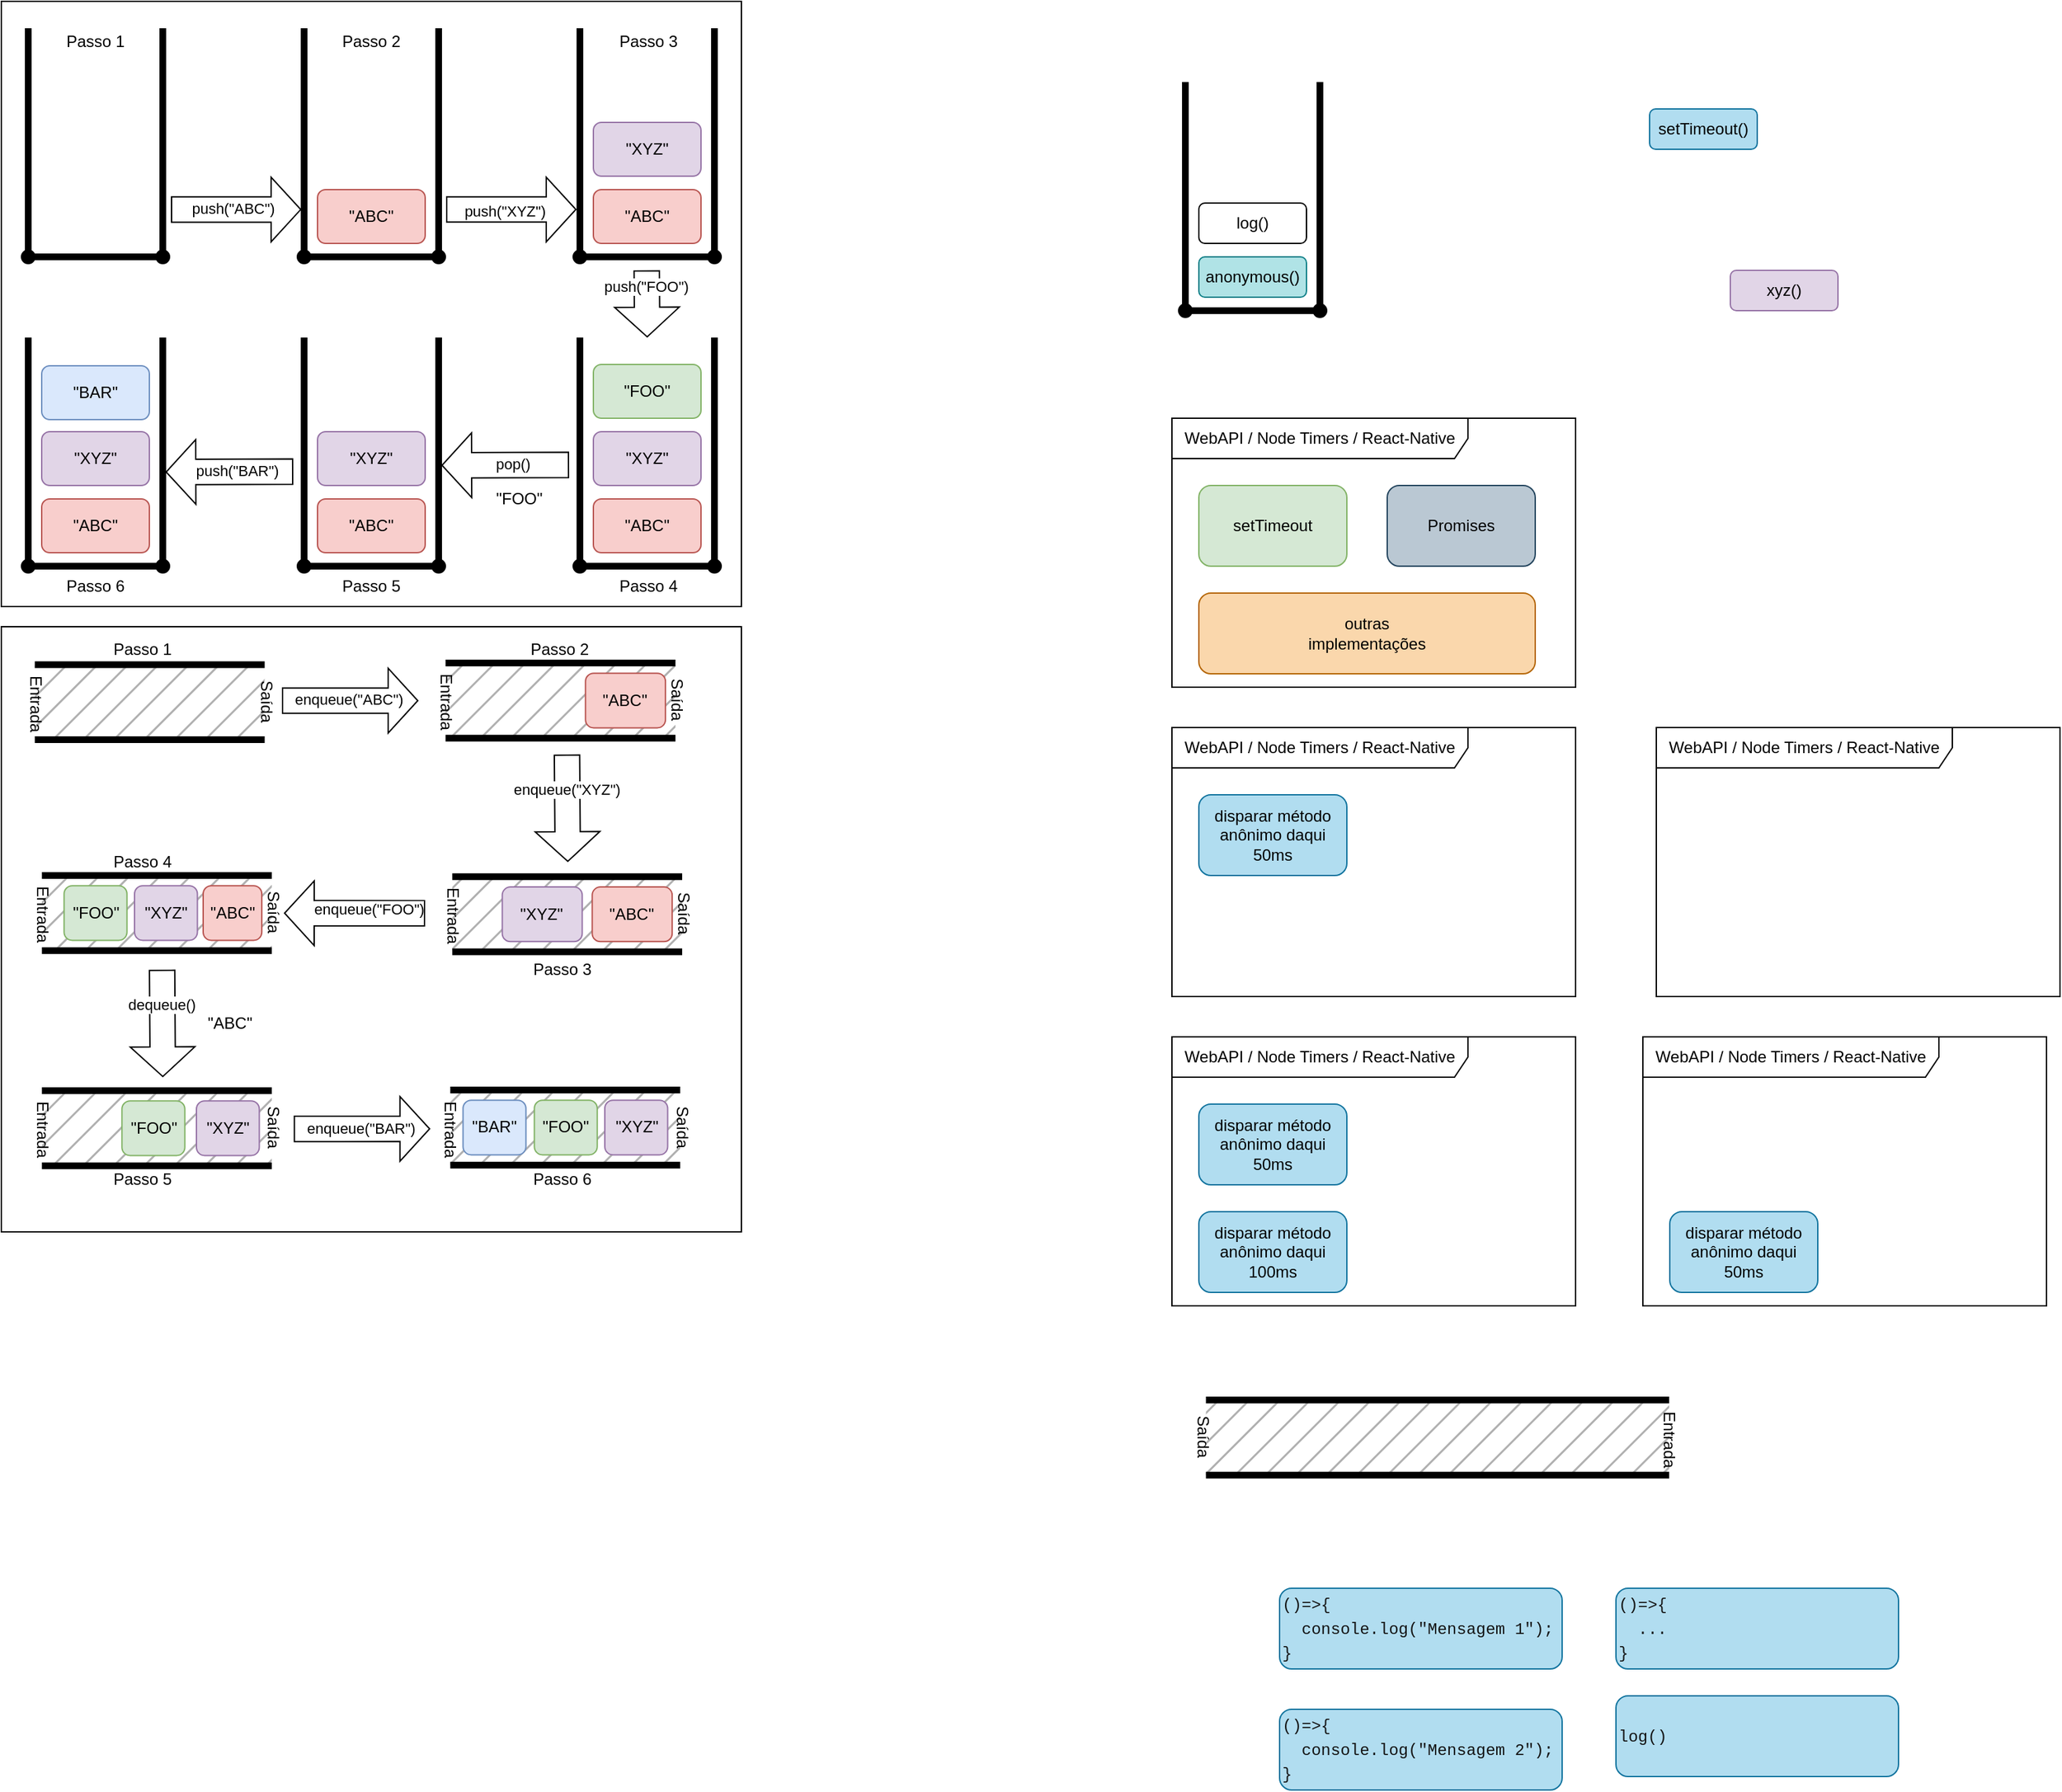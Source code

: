 <mxfile version="24.4.4" type="device">
  <diagram name="Page-1" id="N95kxnSCE1Vh5nHZLzWz">
    <mxGraphModel dx="915" dy="602" grid="1" gridSize="10" guides="1" tooltips="1" connect="1" arrows="1" fold="1" page="1" pageScale="1" pageWidth="850" pageHeight="1100" background="none" math="0" shadow="0">
      <root>
        <mxCell id="0" />
        <mxCell id="1" parent="0" />
        <mxCell id="DmKBOVWt1Hb8cWZtH86P-192" value="" style="rounded=0;whiteSpace=wrap;html=1;fillColor=none;" vertex="1" parent="1">
          <mxGeometry x="30" y="495" width="550" height="450" as="geometry" />
        </mxCell>
        <mxCell id="QosCXspa3jDB6QgWmCib-64" value="" style="rounded=0;whiteSpace=wrap;html=1;fillColor=none;" parent="1" vertex="1">
          <mxGeometry x="30" y="30" width="550" height="450" as="geometry" />
        </mxCell>
        <mxCell id="DmKBOVWt1Hb8cWZtH86P-24" value="" style="shape=flexArrow;endArrow=classic;html=1;rounded=0;endWidth=28.235;endSize=7.008;width=18.824;fillColor=default;" edge="1" parent="1">
          <mxGeometry width="50" height="50" relative="1" as="geometry">
            <mxPoint x="360.5" y="184.77" as="sourcePoint" />
            <mxPoint x="457.5" y="184.77" as="targetPoint" />
          </mxGeometry>
        </mxCell>
        <mxCell id="DmKBOVWt1Hb8cWZtH86P-30" value="push(&quot;XYZ&quot;)" style="edgeLabel;html=1;align=center;verticalAlign=middle;resizable=0;points=[];labelBackgroundColor=default;" vertex="1" connectable="0" parent="DmKBOVWt1Hb8cWZtH86P-24">
          <mxGeometry x="-0.118" y="-1" relative="1" as="geometry">
            <mxPoint as="offset" />
          </mxGeometry>
        </mxCell>
        <mxCell id="DmKBOVWt1Hb8cWZtH86P-29" value="" style="shape=flexArrow;endArrow=classic;html=1;rounded=0;endWidth=28.235;endSize=7.008;width=18.824;fillColor=default;fillStyle=auto;" edge="1" parent="1">
          <mxGeometry width="50" height="50" relative="1" as="geometry">
            <mxPoint x="156" y="184.8" as="sourcePoint" />
            <mxPoint x="253" y="184.8" as="targetPoint" />
          </mxGeometry>
        </mxCell>
        <mxCell id="DmKBOVWt1Hb8cWZtH86P-31" value="push(&quot;ABC&quot;)" style="edgeLabel;html=1;align=center;verticalAlign=middle;resizable=0;points=[];labelBackgroundColor=default;" vertex="1" connectable="0" parent="DmKBOVWt1Hb8cWZtH86P-29">
          <mxGeometry x="-0.063" y="1" relative="1" as="geometry">
            <mxPoint as="offset" />
          </mxGeometry>
        </mxCell>
        <mxCell id="DmKBOVWt1Hb8cWZtH86P-33" value="" style="shape=flexArrow;endArrow=classic;html=1;rounded=0;endWidth=28.235;endSize=7.008;width=18.824;labelBackgroundColor=none;fillColor=default;" edge="1" parent="1">
          <mxGeometry width="50" height="50" relative="1" as="geometry">
            <mxPoint x="509.67" y="230" as="sourcePoint" />
            <mxPoint x="510" y="280" as="targetPoint" />
          </mxGeometry>
        </mxCell>
        <mxCell id="DmKBOVWt1Hb8cWZtH86P-34" value="push(&quot;FOO&quot;)" style="edgeLabel;html=1;align=center;verticalAlign=middle;resizable=0;points=[];" vertex="1" connectable="0" parent="DmKBOVWt1Hb8cWZtH86P-33">
          <mxGeometry x="-0.118" y="-1" relative="1" as="geometry">
            <mxPoint y="-10" as="offset" />
          </mxGeometry>
        </mxCell>
        <mxCell id="DmKBOVWt1Hb8cWZtH86P-37" value="" style="shape=flexArrow;endArrow=classic;html=1;rounded=0;endWidth=28.235;endSize=7.008;width=18.824;fillColor=default;" edge="1" parent="1">
          <mxGeometry width="50" height="50" relative="1" as="geometry">
            <mxPoint x="452" y="374.67" as="sourcePoint" />
            <mxPoint x="357" y="375" as="targetPoint" />
          </mxGeometry>
        </mxCell>
        <mxCell id="DmKBOVWt1Hb8cWZtH86P-38" value="pop()" style="edgeLabel;html=1;align=center;verticalAlign=middle;resizable=0;points=[];labelBackgroundColor=default;" vertex="1" connectable="0" parent="DmKBOVWt1Hb8cWZtH86P-37">
          <mxGeometry x="-0.118" y="-1" relative="1" as="geometry">
            <mxPoint as="offset" />
          </mxGeometry>
        </mxCell>
        <mxCell id="DmKBOVWt1Hb8cWZtH86P-53" value="" style="shape=flexArrow;endArrow=classic;html=1;rounded=0;endWidth=28.235;endSize=7.008;width=18.824;fillColor=default;" edge="1" parent="1">
          <mxGeometry width="50" height="50" relative="1" as="geometry">
            <mxPoint x="247" y="379.67" as="sourcePoint" />
            <mxPoint x="152" y="380" as="targetPoint" />
          </mxGeometry>
        </mxCell>
        <mxCell id="DmKBOVWt1Hb8cWZtH86P-54" value="push(&quot;BAR&quot;)" style="edgeLabel;html=1;align=center;verticalAlign=middle;resizable=0;points=[];labelBackgroundColor=default;" vertex="1" connectable="0" parent="DmKBOVWt1Hb8cWZtH86P-53">
          <mxGeometry x="-0.118" y="-1" relative="1" as="geometry">
            <mxPoint as="offset" />
          </mxGeometry>
        </mxCell>
        <mxCell id="DmKBOVWt1Hb8cWZtH86P-171" value="Passo 2" style="text;html=1;align=center;verticalAlign=middle;whiteSpace=wrap;rounded=0;" vertex="1" parent="1">
          <mxGeometry x="280" y="50" width="50" height="20" as="geometry" />
        </mxCell>
        <mxCell id="DmKBOVWt1Hb8cWZtH86P-173" value="Passo 3" style="text;html=1;align=center;verticalAlign=middle;whiteSpace=wrap;rounded=0;" vertex="1" parent="1">
          <mxGeometry x="486.01" y="50" width="50" height="20" as="geometry" />
        </mxCell>
        <mxCell id="DmKBOVWt1Hb8cWZtH86P-174" value="Passo 4" style="text;html=1;align=center;verticalAlign=middle;whiteSpace=wrap;rounded=0;" vertex="1" parent="1">
          <mxGeometry x="486.01" y="455" width="50" height="20" as="geometry" />
        </mxCell>
        <mxCell id="DmKBOVWt1Hb8cWZtH86P-175" value="Passo 5" style="text;html=1;align=center;verticalAlign=middle;whiteSpace=wrap;rounded=0;" vertex="1" parent="1">
          <mxGeometry x="280" y="455" width="50" height="20" as="geometry" />
        </mxCell>
        <mxCell id="DmKBOVWt1Hb8cWZtH86P-176" value="Passo 6" style="text;html=1;align=center;verticalAlign=middle;whiteSpace=wrap;rounded=0;" vertex="1" parent="1">
          <mxGeometry x="75.01" y="455" width="50" height="20" as="geometry" />
        </mxCell>
        <mxCell id="DmKBOVWt1Hb8cWZtH86P-179" value="" style="group" vertex="1" connectable="0" parent="1">
          <mxGeometry x="50" y="280" width="100" height="170" as="geometry" />
        </mxCell>
        <mxCell id="DmKBOVWt1Hb8cWZtH86P-215" value="" style="group" vertex="1" connectable="0" parent="DmKBOVWt1Hb8cWZtH86P-179">
          <mxGeometry width="100" height="170" as="geometry" />
        </mxCell>
        <mxCell id="DmKBOVWt1Hb8cWZtH86P-55" value="&quot;XYZ&quot;" style="rounded=1;whiteSpace=wrap;html=1;fillColor=#e1d5e7;strokeColor=#9673a6;" vertex="1" parent="DmKBOVWt1Hb8cWZtH86P-215">
          <mxGeometry x="10" y="70" width="80" height="40" as="geometry" />
        </mxCell>
        <mxCell id="DmKBOVWt1Hb8cWZtH86P-56" value="&quot;ABC&quot;" style="rounded=1;whiteSpace=wrap;html=1;fillColor=#f8cecc;strokeColor=#b85450;" vertex="1" parent="DmKBOVWt1Hb8cWZtH86P-215">
          <mxGeometry x="10" y="120" width="80" height="40" as="geometry" />
        </mxCell>
        <mxCell id="DmKBOVWt1Hb8cWZtH86P-57" value="" style="group" vertex="1" connectable="0" parent="DmKBOVWt1Hb8cWZtH86P-215">
          <mxGeometry width="100" height="170" as="geometry" />
        </mxCell>
        <mxCell id="DmKBOVWt1Hb8cWZtH86P-58" value="" style="endArrow=none;html=1;rounded=0;strokeWidth=5;" edge="1" parent="DmKBOVWt1Hb8cWZtH86P-57">
          <mxGeometry width="50" height="50" relative="1" as="geometry">
            <mxPoint y="170" as="sourcePoint" />
            <mxPoint as="targetPoint" />
          </mxGeometry>
        </mxCell>
        <mxCell id="DmKBOVWt1Hb8cWZtH86P-59" value="" style="endArrow=oval;html=1;rounded=0;strokeWidth=5;startArrow=oval;startFill=1;endFill=1;" edge="1" parent="DmKBOVWt1Hb8cWZtH86P-57">
          <mxGeometry width="50" height="50" relative="1" as="geometry">
            <mxPoint y="170" as="sourcePoint" />
            <mxPoint x="100" y="170" as="targetPoint" />
          </mxGeometry>
        </mxCell>
        <mxCell id="DmKBOVWt1Hb8cWZtH86P-60" value="" style="endArrow=none;html=1;rounded=0;strokeWidth=5;" edge="1" parent="DmKBOVWt1Hb8cWZtH86P-57">
          <mxGeometry width="50" height="50" relative="1" as="geometry">
            <mxPoint x="100" as="sourcePoint" />
            <mxPoint x="100" y="170" as="targetPoint" />
          </mxGeometry>
        </mxCell>
        <mxCell id="DmKBOVWt1Hb8cWZtH86P-61" value="&quot;BAR&quot;" style="rounded=1;whiteSpace=wrap;html=1;fillColor=#dae8fc;strokeColor=#6c8ebf;" vertex="1" parent="DmKBOVWt1Hb8cWZtH86P-57">
          <mxGeometry x="10" y="21" width="80" height="40" as="geometry" />
        </mxCell>
        <mxCell id="DmKBOVWt1Hb8cWZtH86P-170" value="Passo 1" style="text;html=1;align=center;verticalAlign=middle;whiteSpace=wrap;rounded=0;" vertex="1" parent="1">
          <mxGeometry x="75" y="50" width="50" height="20" as="geometry" />
        </mxCell>
        <mxCell id="DmKBOVWt1Hb8cWZtH86P-195" value="" style="group" vertex="1" connectable="0" parent="1">
          <mxGeometry x="50" y="50" width="100" height="170" as="geometry" />
        </mxCell>
        <mxCell id="QosCXspa3jDB6QgWmCib-11" value="" style="endArrow=none;html=1;rounded=0;strokeWidth=5;" parent="DmKBOVWt1Hb8cWZtH86P-195" edge="1">
          <mxGeometry width="50" height="50" relative="1" as="geometry">
            <mxPoint y="170" as="sourcePoint" />
            <mxPoint as="targetPoint" />
          </mxGeometry>
        </mxCell>
        <mxCell id="QosCXspa3jDB6QgWmCib-12" value="" style="endArrow=oval;html=1;rounded=0;strokeWidth=5;startArrow=oval;startFill=1;endFill=1;" parent="DmKBOVWt1Hb8cWZtH86P-195" edge="1">
          <mxGeometry width="50" height="50" relative="1" as="geometry">
            <mxPoint y="170" as="sourcePoint" />
            <mxPoint x="100" y="170" as="targetPoint" />
          </mxGeometry>
        </mxCell>
        <mxCell id="QosCXspa3jDB6QgWmCib-13" value="" style="endArrow=none;html=1;rounded=0;strokeWidth=5;" parent="DmKBOVWt1Hb8cWZtH86P-195" edge="1">
          <mxGeometry width="50" height="50" relative="1" as="geometry">
            <mxPoint x="100" as="sourcePoint" />
            <mxPoint x="100" y="170" as="targetPoint" />
          </mxGeometry>
        </mxCell>
        <mxCell id="DmKBOVWt1Hb8cWZtH86P-196" value="" style="group" vertex="1" connectable="0" parent="1">
          <mxGeometry x="255" y="50" width="100" height="170" as="geometry" />
        </mxCell>
        <mxCell id="QosCXspa3jDB6QgWmCib-7" value="&quot;ABC&quot;" style="rounded=1;whiteSpace=wrap;html=1;fillColor=#f8cecc;strokeColor=#b85450;" parent="DmKBOVWt1Hb8cWZtH86P-196" vertex="1">
          <mxGeometry x="10" y="120" width="80" height="40" as="geometry" />
        </mxCell>
        <mxCell id="DmKBOVWt1Hb8cWZtH86P-2" value="" style="group" vertex="1" connectable="0" parent="DmKBOVWt1Hb8cWZtH86P-196">
          <mxGeometry width="100" height="170" as="geometry" />
        </mxCell>
        <mxCell id="DmKBOVWt1Hb8cWZtH86P-3" value="" style="endArrow=none;html=1;rounded=0;strokeWidth=5;" edge="1" parent="DmKBOVWt1Hb8cWZtH86P-2">
          <mxGeometry width="50" height="50" relative="1" as="geometry">
            <mxPoint y="170" as="sourcePoint" />
            <mxPoint as="targetPoint" />
          </mxGeometry>
        </mxCell>
        <mxCell id="DmKBOVWt1Hb8cWZtH86P-4" value="" style="endArrow=oval;html=1;rounded=0;strokeWidth=5;startArrow=oval;startFill=1;endFill=1;" edge="1" parent="DmKBOVWt1Hb8cWZtH86P-2">
          <mxGeometry width="50" height="50" relative="1" as="geometry">
            <mxPoint y="170" as="sourcePoint" />
            <mxPoint x="100" y="170" as="targetPoint" />
          </mxGeometry>
        </mxCell>
        <mxCell id="DmKBOVWt1Hb8cWZtH86P-5" value="" style="endArrow=none;html=1;rounded=0;strokeWidth=5;" edge="1" parent="DmKBOVWt1Hb8cWZtH86P-2">
          <mxGeometry width="50" height="50" relative="1" as="geometry">
            <mxPoint x="100" as="sourcePoint" />
            <mxPoint x="100" y="170" as="targetPoint" />
          </mxGeometry>
        </mxCell>
        <mxCell id="DmKBOVWt1Hb8cWZtH86P-197" value="" style="group" vertex="1" connectable="0" parent="1">
          <mxGeometry x="460" y="50" width="100" height="170" as="geometry" />
        </mxCell>
        <mxCell id="QosCXspa3jDB6QgWmCib-14" value="&quot;ABC&quot;" style="rounded=1;whiteSpace=wrap;html=1;fillColor=#f8cecc;strokeColor=#b85450;" parent="DmKBOVWt1Hb8cWZtH86P-197" vertex="1">
          <mxGeometry x="10" y="120" width="80" height="40" as="geometry" />
        </mxCell>
        <mxCell id="QosCXspa3jDB6QgWmCib-19" value="&quot;XYZ&quot;" style="rounded=1;whiteSpace=wrap;html=1;fillColor=#e1d5e7;strokeColor=#9673a6;" parent="DmKBOVWt1Hb8cWZtH86P-197" vertex="1">
          <mxGeometry x="10" y="70" width="80" height="40" as="geometry" />
        </mxCell>
        <mxCell id="DmKBOVWt1Hb8cWZtH86P-6" value="" style="group" vertex="1" connectable="0" parent="DmKBOVWt1Hb8cWZtH86P-197">
          <mxGeometry width="100" height="170" as="geometry" />
        </mxCell>
        <mxCell id="DmKBOVWt1Hb8cWZtH86P-7" value="" style="endArrow=none;html=1;rounded=0;strokeWidth=5;" edge="1" parent="DmKBOVWt1Hb8cWZtH86P-6">
          <mxGeometry width="50" height="50" relative="1" as="geometry">
            <mxPoint y="170" as="sourcePoint" />
            <mxPoint as="targetPoint" />
          </mxGeometry>
        </mxCell>
        <mxCell id="DmKBOVWt1Hb8cWZtH86P-8" value="" style="endArrow=oval;html=1;rounded=0;strokeWidth=5;startArrow=oval;startFill=1;endFill=1;" edge="1" parent="DmKBOVWt1Hb8cWZtH86P-6">
          <mxGeometry width="50" height="50" relative="1" as="geometry">
            <mxPoint y="170" as="sourcePoint" />
            <mxPoint x="100" y="170" as="targetPoint" />
          </mxGeometry>
        </mxCell>
        <mxCell id="DmKBOVWt1Hb8cWZtH86P-9" value="" style="endArrow=none;html=1;rounded=0;strokeWidth=5;" edge="1" parent="DmKBOVWt1Hb8cWZtH86P-6">
          <mxGeometry width="50" height="50" relative="1" as="geometry">
            <mxPoint x="100" as="sourcePoint" />
            <mxPoint x="100" y="170" as="targetPoint" />
          </mxGeometry>
        </mxCell>
        <mxCell id="DmKBOVWt1Hb8cWZtH86P-213" value="" style="group" vertex="1" connectable="0" parent="1">
          <mxGeometry x="460" y="280" width="100" height="170" as="geometry" />
        </mxCell>
        <mxCell id="QosCXspa3jDB6QgWmCib-33" value="&quot;XYZ&quot;" style="rounded=1;whiteSpace=wrap;html=1;fillColor=#e1d5e7;strokeColor=#9673a6;" parent="DmKBOVWt1Hb8cWZtH86P-213" vertex="1">
          <mxGeometry x="10" y="70" width="80" height="40" as="geometry" />
        </mxCell>
        <mxCell id="QosCXspa3jDB6QgWmCib-34" value="&quot;ABC&quot;" style="rounded=1;whiteSpace=wrap;html=1;fillColor=#f8cecc;strokeColor=#b85450;" parent="DmKBOVWt1Hb8cWZtH86P-213" vertex="1">
          <mxGeometry x="10" y="120" width="80" height="40" as="geometry" />
        </mxCell>
        <mxCell id="QosCXspa3jDB6QgWmCib-35" value="&quot;FOO&quot;" style="rounded=1;whiteSpace=wrap;html=1;fillColor=#d5e8d4;strokeColor=#82b366;" parent="DmKBOVWt1Hb8cWZtH86P-213" vertex="1">
          <mxGeometry x="10" y="20" width="80" height="40" as="geometry" />
        </mxCell>
        <mxCell id="DmKBOVWt1Hb8cWZtH86P-18" value="" style="group" vertex="1" connectable="0" parent="DmKBOVWt1Hb8cWZtH86P-213">
          <mxGeometry width="100" height="170" as="geometry" />
        </mxCell>
        <mxCell id="DmKBOVWt1Hb8cWZtH86P-19" value="" style="endArrow=none;html=1;rounded=0;strokeWidth=5;" edge="1" parent="DmKBOVWt1Hb8cWZtH86P-18">
          <mxGeometry width="50" height="50" relative="1" as="geometry">
            <mxPoint y="170" as="sourcePoint" />
            <mxPoint as="targetPoint" />
          </mxGeometry>
        </mxCell>
        <mxCell id="DmKBOVWt1Hb8cWZtH86P-20" value="" style="endArrow=oval;html=1;rounded=0;strokeWidth=5;startArrow=oval;startFill=1;endFill=1;" edge="1" parent="DmKBOVWt1Hb8cWZtH86P-18">
          <mxGeometry width="50" height="50" relative="1" as="geometry">
            <mxPoint y="170" as="sourcePoint" />
            <mxPoint x="100" y="170" as="targetPoint" />
          </mxGeometry>
        </mxCell>
        <mxCell id="DmKBOVWt1Hb8cWZtH86P-21" value="" style="endArrow=none;html=1;rounded=0;strokeWidth=5;" edge="1" parent="DmKBOVWt1Hb8cWZtH86P-18">
          <mxGeometry width="50" height="50" relative="1" as="geometry">
            <mxPoint x="100" as="sourcePoint" />
            <mxPoint x="100" y="170" as="targetPoint" />
          </mxGeometry>
        </mxCell>
        <mxCell id="DmKBOVWt1Hb8cWZtH86P-214" value="" style="group" vertex="1" connectable="0" parent="1">
          <mxGeometry x="255" y="280" width="100" height="170" as="geometry" />
        </mxCell>
        <mxCell id="DmKBOVWt1Hb8cWZtH86P-47" value="&quot;XYZ&quot;" style="rounded=1;whiteSpace=wrap;html=1;fillColor=#e1d5e7;strokeColor=#9673a6;" vertex="1" parent="DmKBOVWt1Hb8cWZtH86P-214">
          <mxGeometry x="10" y="70" width="80" height="40" as="geometry" />
        </mxCell>
        <mxCell id="DmKBOVWt1Hb8cWZtH86P-48" value="&quot;ABC&quot;" style="rounded=1;whiteSpace=wrap;html=1;fillColor=#f8cecc;strokeColor=#b85450;" vertex="1" parent="DmKBOVWt1Hb8cWZtH86P-214">
          <mxGeometry x="10" y="120" width="80" height="40" as="geometry" />
        </mxCell>
        <mxCell id="DmKBOVWt1Hb8cWZtH86P-49" value="" style="group" vertex="1" connectable="0" parent="DmKBOVWt1Hb8cWZtH86P-214">
          <mxGeometry width="100" height="170" as="geometry" />
        </mxCell>
        <mxCell id="DmKBOVWt1Hb8cWZtH86P-50" value="" style="endArrow=none;html=1;rounded=0;strokeWidth=5;" edge="1" parent="DmKBOVWt1Hb8cWZtH86P-49">
          <mxGeometry width="50" height="50" relative="1" as="geometry">
            <mxPoint y="170" as="sourcePoint" />
            <mxPoint as="targetPoint" />
          </mxGeometry>
        </mxCell>
        <mxCell id="DmKBOVWt1Hb8cWZtH86P-51" value="" style="endArrow=oval;html=1;rounded=0;strokeWidth=5;startArrow=oval;startFill=1;endFill=1;" edge="1" parent="DmKBOVWt1Hb8cWZtH86P-49">
          <mxGeometry width="50" height="50" relative="1" as="geometry">
            <mxPoint y="170" as="sourcePoint" />
            <mxPoint x="100" y="170" as="targetPoint" />
          </mxGeometry>
        </mxCell>
        <mxCell id="DmKBOVWt1Hb8cWZtH86P-52" value="" style="endArrow=none;html=1;rounded=0;strokeWidth=5;" edge="1" parent="DmKBOVWt1Hb8cWZtH86P-49">
          <mxGeometry width="50" height="50" relative="1" as="geometry">
            <mxPoint x="100" as="sourcePoint" />
            <mxPoint x="100" y="170" as="targetPoint" />
          </mxGeometry>
        </mxCell>
        <mxCell id="DmKBOVWt1Hb8cWZtH86P-225" value="&quot;FOO&quot;" style="text;html=1;align=center;verticalAlign=middle;whiteSpace=wrap;rounded=0;" vertex="1" parent="1">
          <mxGeometry x="390" y="390" width="50" height="20" as="geometry" />
        </mxCell>
        <mxCell id="DmKBOVWt1Hb8cWZtH86P-89" value="" style="shape=flexArrow;endArrow=classic;html=1;rounded=0;endWidth=28.235;endSize=7.008;width=18.824;labelBackgroundColor=none;fillColor=default;" edge="1" parent="1">
          <mxGeometry width="50" height="50" relative="1" as="geometry">
            <mxPoint x="238.495" y="550.001" as="sourcePoint" />
            <mxPoint x="340" y="550" as="targetPoint" />
          </mxGeometry>
        </mxCell>
        <mxCell id="DmKBOVWt1Hb8cWZtH86P-90" value="enqueue(&quot;ABC&quot;)" style="edgeLabel;html=1;align=center;verticalAlign=middle;resizable=0;points=[];" vertex="1" connectable="0" parent="DmKBOVWt1Hb8cWZtH86P-89">
          <mxGeometry x="-0.118" y="-1" relative="1" as="geometry">
            <mxPoint x="4" y="-2" as="offset" />
          </mxGeometry>
        </mxCell>
        <mxCell id="DmKBOVWt1Hb8cWZtH86P-98" value="" style="shape=flexArrow;endArrow=classic;html=1;rounded=0;endWidth=28.235;endSize=7.008;width=18.824;labelBackgroundColor=none;fillColor=default;" edge="1" parent="1">
          <mxGeometry width="50" height="50" relative="1" as="geometry">
            <mxPoint x="450.385" y="590.001" as="sourcePoint" />
            <mxPoint x="451" y="670" as="targetPoint" />
          </mxGeometry>
        </mxCell>
        <mxCell id="DmKBOVWt1Hb8cWZtH86P-99" value="enqueue(&quot;XYZ&quot;)" style="edgeLabel;html=1;align=center;verticalAlign=middle;resizable=0;points=[];" vertex="1" connectable="0" parent="DmKBOVWt1Hb8cWZtH86P-98">
          <mxGeometry x="-0.118" y="-1" relative="1" as="geometry">
            <mxPoint y="-10" as="offset" />
          </mxGeometry>
        </mxCell>
        <mxCell id="DmKBOVWt1Hb8cWZtH86P-123" value="" style="group" vertex="1" connectable="0" parent="1">
          <mxGeometry x="349.996" y="522.004" width="193.548" height="55.846" as="geometry" />
        </mxCell>
        <mxCell id="DmKBOVWt1Hb8cWZtH86P-91" value="" style="group;fillColor=#b0b0b0;fillStyle=hatch;" vertex="1" connectable="0" parent="DmKBOVWt1Hb8cWZtH86P-123">
          <mxGeometry x="10.154" width="170.857" height="55.846" as="geometry" />
        </mxCell>
        <mxCell id="DmKBOVWt1Hb8cWZtH86P-92" value="" style="endArrow=none;html=1;rounded=0;strokeWidth=5;" edge="1" parent="DmKBOVWt1Hb8cWZtH86P-91">
          <mxGeometry width="50" height="50" relative="1" as="geometry">
            <mxPoint as="sourcePoint" />
            <mxPoint x="170.857" as="targetPoint" />
          </mxGeometry>
        </mxCell>
        <mxCell id="DmKBOVWt1Hb8cWZtH86P-93" value="" style="endArrow=none;html=1;rounded=0;strokeWidth=5;" edge="1" parent="DmKBOVWt1Hb8cWZtH86P-91">
          <mxGeometry width="50" height="50" relative="1" as="geometry">
            <mxPoint x="170.857" y="55.846" as="sourcePoint" />
            <mxPoint y="55.846" as="targetPoint" />
          </mxGeometry>
        </mxCell>
        <mxCell id="DmKBOVWt1Hb8cWZtH86P-97" value="&quot;ABC&quot;" style="rounded=1;whiteSpace=wrap;html=1;fillColor=#f8cecc;strokeColor=#b85450;" vertex="1" parent="DmKBOVWt1Hb8cWZtH86P-91">
          <mxGeometry x="103.999" y="7.615" width="59.429" height="40.615" as="geometry" />
        </mxCell>
        <mxCell id="DmKBOVWt1Hb8cWZtH86P-94" value="Saída" style="text;html=1;align=center;verticalAlign=middle;whiteSpace=wrap;rounded=0;rotation=90;" vertex="1" parent="DmKBOVWt1Hb8cWZtH86P-123">
          <mxGeometry x="165.411" y="16.5" width="33.429" height="22.846" as="geometry" />
        </mxCell>
        <mxCell id="DmKBOVWt1Hb8cWZtH86P-95" value="Entrada" style="text;html=1;align=center;verticalAlign=middle;whiteSpace=wrap;rounded=0;rotation=90;" vertex="1" parent="DmKBOVWt1Hb8cWZtH86P-123">
          <mxGeometry x="-4.703" y="19.038" width="29.714" height="20.308" as="geometry" />
        </mxCell>
        <mxCell id="DmKBOVWt1Hb8cWZtH86P-125" value="" style="group" vertex="1" connectable="0" parent="1">
          <mxGeometry x="44.706" y="523.2" width="193.548" height="55.846" as="geometry" />
        </mxCell>
        <mxCell id="DmKBOVWt1Hb8cWZtH86P-77" value="" style="group;fillColor=#b0b0b0;fillStyle=hatch;" vertex="1" connectable="0" parent="DmKBOVWt1Hb8cWZtH86P-125">
          <mxGeometry x="10.154" width="170.857" height="55.846" as="geometry" />
        </mxCell>
        <mxCell id="DmKBOVWt1Hb8cWZtH86P-65" value="" style="endArrow=none;html=1;rounded=0;strokeWidth=5;" edge="1" parent="DmKBOVWt1Hb8cWZtH86P-77">
          <mxGeometry width="50" height="50" relative="1" as="geometry">
            <mxPoint as="sourcePoint" />
            <mxPoint x="170.857" as="targetPoint" />
          </mxGeometry>
        </mxCell>
        <mxCell id="DmKBOVWt1Hb8cWZtH86P-67" value="" style="endArrow=none;html=1;rounded=0;strokeWidth=5;" edge="1" parent="DmKBOVWt1Hb8cWZtH86P-77">
          <mxGeometry width="50" height="50" relative="1" as="geometry">
            <mxPoint x="170.857" y="55.846" as="sourcePoint" />
            <mxPoint y="55.846" as="targetPoint" />
          </mxGeometry>
        </mxCell>
        <mxCell id="DmKBOVWt1Hb8cWZtH86P-79" value="Entrada" style="text;html=1;align=center;verticalAlign=middle;whiteSpace=wrap;rounded=0;rotation=90;" vertex="1" parent="DmKBOVWt1Hb8cWZtH86P-125">
          <mxGeometry x="-4.703" y="19.038" width="29.714" height="20.308" as="geometry" />
        </mxCell>
        <mxCell id="DmKBOVWt1Hb8cWZtH86P-78" value="Saída" style="text;html=1;align=center;verticalAlign=middle;whiteSpace=wrap;rounded=0;rotation=90;" vertex="1" parent="DmKBOVWt1Hb8cWZtH86P-125">
          <mxGeometry x="165.411" y="16.5" width="33.429" height="22.846" as="geometry" />
        </mxCell>
        <mxCell id="DmKBOVWt1Hb8cWZtH86P-126" value="" style="shape=flexArrow;endArrow=classic;html=1;rounded=0;endWidth=28.235;endSize=7.008;width=18.824;labelBackgroundColor=none;fillColor=default;" edge="1" parent="1">
          <mxGeometry width="50" height="50" relative="1" as="geometry">
            <mxPoint x="344.995" y="708.151" as="sourcePoint" />
            <mxPoint x="240" y="708" as="targetPoint" />
          </mxGeometry>
        </mxCell>
        <mxCell id="DmKBOVWt1Hb8cWZtH86P-127" value="enqueue(&quot;FOO&quot;)" style="edgeLabel;html=1;align=center;verticalAlign=middle;resizable=0;points=[];" vertex="1" connectable="0" parent="DmKBOVWt1Hb8cWZtH86P-126">
          <mxGeometry x="-0.118" y="-1" relative="1" as="geometry">
            <mxPoint x="4" y="-2" as="offset" />
          </mxGeometry>
        </mxCell>
        <mxCell id="DmKBOVWt1Hb8cWZtH86P-146" value="" style="shape=flexArrow;endArrow=classic;html=1;rounded=0;endWidth=28.235;endSize=7.008;width=18.824;labelBackgroundColor=none;fillColor=default;" edge="1" parent="1">
          <mxGeometry width="50" height="50" relative="1" as="geometry">
            <mxPoint x="149.475" y="750.001" as="sourcePoint" />
            <mxPoint x="150" y="830" as="targetPoint" />
          </mxGeometry>
        </mxCell>
        <mxCell id="DmKBOVWt1Hb8cWZtH86P-147" value="dequeue()" style="edgeLabel;html=1;align=center;verticalAlign=middle;resizable=0;points=[];" vertex="1" connectable="0" parent="DmKBOVWt1Hb8cWZtH86P-146">
          <mxGeometry x="-0.118" y="-1" relative="1" as="geometry">
            <mxPoint y="-10" as="offset" />
          </mxGeometry>
        </mxCell>
        <mxCell id="DmKBOVWt1Hb8cWZtH86P-168" value="" style="shape=flexArrow;endArrow=classic;html=1;rounded=0;endWidth=28.235;endSize=7.008;width=18.824;labelBackgroundColor=none;fillColor=default;" edge="1" parent="1">
          <mxGeometry width="50" height="50" relative="1" as="geometry">
            <mxPoint x="247.295" y="868.401" as="sourcePoint" />
            <mxPoint x="348.8" y="868.4" as="targetPoint" />
          </mxGeometry>
        </mxCell>
        <mxCell id="DmKBOVWt1Hb8cWZtH86P-169" value="enqueue(&quot;BAR&quot;)" style="edgeLabel;html=1;align=center;verticalAlign=middle;resizable=0;points=[];" vertex="1" connectable="0" parent="DmKBOVWt1Hb8cWZtH86P-168">
          <mxGeometry x="-0.118" y="-1" relative="1" as="geometry">
            <mxPoint x="4" y="-2" as="offset" />
          </mxGeometry>
        </mxCell>
        <mxCell id="DmKBOVWt1Hb8cWZtH86P-185" value="Passo 1" style="text;html=1;align=center;verticalAlign=middle;whiteSpace=wrap;rounded=0;" vertex="1" parent="1">
          <mxGeometry x="110" y="502" width="50" height="20" as="geometry" />
        </mxCell>
        <mxCell id="DmKBOVWt1Hb8cWZtH86P-186" value="Passo 2" style="text;html=1;align=center;verticalAlign=middle;whiteSpace=wrap;rounded=0;" vertex="1" parent="1">
          <mxGeometry x="419.87" y="502" width="50" height="20" as="geometry" />
        </mxCell>
        <mxCell id="DmKBOVWt1Hb8cWZtH86P-187" value="Passo 3" style="text;html=1;align=center;verticalAlign=middle;whiteSpace=wrap;rounded=0;" vertex="1" parent="1">
          <mxGeometry x="421.77" y="740" width="50" height="20" as="geometry" />
        </mxCell>
        <mxCell id="DmKBOVWt1Hb8cWZtH86P-188" value="Passo 4" style="text;html=1;align=center;verticalAlign=middle;whiteSpace=wrap;rounded=0;" vertex="1" parent="1">
          <mxGeometry x="110" y="660" width="50" height="20" as="geometry" />
        </mxCell>
        <mxCell id="DmKBOVWt1Hb8cWZtH86P-189" value="Passo 5" style="text;html=1;align=center;verticalAlign=middle;whiteSpace=wrap;rounded=0;" vertex="1" parent="1">
          <mxGeometry x="110" y="895.85" width="50" height="20" as="geometry" />
        </mxCell>
        <mxCell id="DmKBOVWt1Hb8cWZtH86P-190" value="Passo 6" style="text;html=1;align=center;verticalAlign=middle;whiteSpace=wrap;rounded=0;" vertex="1" parent="1">
          <mxGeometry x="421.77" y="895.85" width="50" height="20" as="geometry" />
        </mxCell>
        <mxCell id="DmKBOVWt1Hb8cWZtH86P-226" value="&quot;ABC&quot;" style="text;html=1;align=center;verticalAlign=middle;whiteSpace=wrap;rounded=0;" vertex="1" parent="1">
          <mxGeometry x="175" y="780" width="50" height="20" as="geometry" />
        </mxCell>
        <mxCell id="DmKBOVWt1Hb8cWZtH86P-238" value="" style="group" vertex="1" connectable="0" parent="1">
          <mxGeometry x="354.996" y="680.924" width="193.548" height="55.846" as="geometry" />
        </mxCell>
        <mxCell id="DmKBOVWt1Hb8cWZtH86P-101" value="" style="group;fillColor=#b0b0b0;fillStyle=hatch;" vertex="1" connectable="0" parent="DmKBOVWt1Hb8cWZtH86P-238">
          <mxGeometry x="10.154" width="170.857" height="55.846" as="geometry" />
        </mxCell>
        <mxCell id="DmKBOVWt1Hb8cWZtH86P-102" value="" style="endArrow=none;html=1;rounded=0;strokeWidth=5;" edge="1" parent="DmKBOVWt1Hb8cWZtH86P-101">
          <mxGeometry width="50" height="50" relative="1" as="geometry">
            <mxPoint as="sourcePoint" />
            <mxPoint x="170.857" as="targetPoint" />
          </mxGeometry>
        </mxCell>
        <mxCell id="DmKBOVWt1Hb8cWZtH86P-103" value="" style="endArrow=none;html=1;rounded=0;strokeWidth=5;" edge="1" parent="DmKBOVWt1Hb8cWZtH86P-101">
          <mxGeometry width="50" height="50" relative="1" as="geometry">
            <mxPoint x="170.857" y="55.846" as="sourcePoint" />
            <mxPoint y="55.846" as="targetPoint" />
          </mxGeometry>
        </mxCell>
        <mxCell id="DmKBOVWt1Hb8cWZtH86P-104" value="&quot;ABC&quot;" style="rounded=1;whiteSpace=wrap;html=1;fillColor=#f8cecc;strokeColor=#b85450;" vertex="1" parent="DmKBOVWt1Hb8cWZtH86P-101">
          <mxGeometry x="103.999" y="7.615" width="59.429" height="40.615" as="geometry" />
        </mxCell>
        <mxCell id="DmKBOVWt1Hb8cWZtH86P-111" value="&quot;XYZ&quot;" style="rounded=1;whiteSpace=wrap;html=1;fillColor=#e1d5e7;strokeColor=#9673a6;" vertex="1" parent="DmKBOVWt1Hb8cWZtH86P-101">
          <mxGeometry x="37.142" y="7.615" width="59.429" height="40.615" as="geometry" />
        </mxCell>
        <mxCell id="DmKBOVWt1Hb8cWZtH86P-100" value="Saída" style="text;html=1;align=center;verticalAlign=middle;whiteSpace=wrap;rounded=0;rotation=90;" vertex="1" parent="DmKBOVWt1Hb8cWZtH86P-238">
          <mxGeometry x="165.411" y="16.5" width="33.429" height="22.846" as="geometry" />
        </mxCell>
        <mxCell id="DmKBOVWt1Hb8cWZtH86P-105" value="Entrada" style="text;html=1;align=center;verticalAlign=middle;whiteSpace=wrap;rounded=0;rotation=90;" vertex="1" parent="DmKBOVWt1Hb8cWZtH86P-238">
          <mxGeometry x="-4.703" y="19.038" width="29.714" height="20.308" as="geometry" />
        </mxCell>
        <mxCell id="DmKBOVWt1Hb8cWZtH86P-239" value="" style="group" vertex="1" connectable="0" parent="1">
          <mxGeometry x="49.996" y="680.004" width="193.548" height="55.846" as="geometry" />
        </mxCell>
        <mxCell id="DmKBOVWt1Hb8cWZtH86P-137" value="" style="group" vertex="1" connectable="0" parent="DmKBOVWt1Hb8cWZtH86P-239">
          <mxGeometry width="181.011" height="55.846" as="geometry" />
        </mxCell>
        <mxCell id="DmKBOVWt1Hb8cWZtH86P-129" value="" style="group;fillColor=#b0b0b0;fillStyle=hatch;container=0;" vertex="1" connectable="0" parent="DmKBOVWt1Hb8cWZtH86P-137">
          <mxGeometry x="10.154" width="170.857" height="55.846" as="geometry" />
        </mxCell>
        <mxCell id="DmKBOVWt1Hb8cWZtH86P-135" value="Entrada" style="text;html=1;align=center;verticalAlign=middle;whiteSpace=wrap;rounded=0;rotation=90;" vertex="1" parent="DmKBOVWt1Hb8cWZtH86P-137">
          <mxGeometry x="-4.703" y="19.038" width="29.714" height="20.308" as="geometry" />
        </mxCell>
        <mxCell id="DmKBOVWt1Hb8cWZtH86P-130" value="" style="endArrow=none;html=1;rounded=0;strokeWidth=5;" edge="1" parent="DmKBOVWt1Hb8cWZtH86P-137">
          <mxGeometry width="50" height="50" relative="1" as="geometry">
            <mxPoint x="10.154" as="sourcePoint" />
            <mxPoint x="181.011" as="targetPoint" />
          </mxGeometry>
        </mxCell>
        <mxCell id="DmKBOVWt1Hb8cWZtH86P-131" value="" style="endArrow=none;html=1;rounded=0;strokeWidth=5;" edge="1" parent="DmKBOVWt1Hb8cWZtH86P-137">
          <mxGeometry width="50" height="50" relative="1" as="geometry">
            <mxPoint x="181.011" y="55.846" as="sourcePoint" />
            <mxPoint x="10.154" y="55.846" as="targetPoint" />
          </mxGeometry>
        </mxCell>
        <mxCell id="DmKBOVWt1Hb8cWZtH86P-132" value="&quot;ABC&quot;" style="rounded=1;whiteSpace=wrap;html=1;fillColor=#f8cecc;strokeColor=#b85450;" vertex="1" parent="DmKBOVWt1Hb8cWZtH86P-137">
          <mxGeometry x="130.004" y="7.616" width="43.58" height="40.62" as="geometry" />
        </mxCell>
        <mxCell id="DmKBOVWt1Hb8cWZtH86P-133" value="&quot;XYZ&quot;" style="rounded=1;whiteSpace=wrap;html=1;fillColor=#e1d5e7;strokeColor=#9673a6;" vertex="1" parent="DmKBOVWt1Hb8cWZtH86P-137">
          <mxGeometry x="79.004" y="7.616" width="46.72" height="40.62" as="geometry" />
        </mxCell>
        <mxCell id="DmKBOVWt1Hb8cWZtH86P-136" value="&quot;FOO&quot;" style="rounded=1;whiteSpace=wrap;html=1;fillColor=#d5e8d4;strokeColor=#82b366;" vertex="1" parent="DmKBOVWt1Hb8cWZtH86P-137">
          <mxGeometry x="26.644" y="7.616" width="46.72" height="40.62" as="geometry" />
        </mxCell>
        <mxCell id="DmKBOVWt1Hb8cWZtH86P-134" value="Saída" style="text;html=1;align=center;verticalAlign=middle;whiteSpace=wrap;rounded=0;rotation=90;" vertex="1" parent="DmKBOVWt1Hb8cWZtH86P-239">
          <mxGeometry x="165.411" y="16.5" width="33.429" height="22.846" as="geometry" />
        </mxCell>
        <mxCell id="DmKBOVWt1Hb8cWZtH86P-240" value="" style="group" vertex="1" connectable="0" parent="1">
          <mxGeometry x="49.996" y="840.004" width="193.548" height="55.846" as="geometry" />
        </mxCell>
        <mxCell id="DmKBOVWt1Hb8cWZtH86P-151" value="" style="group;fillColor=#b0b0b0;fillStyle=hatch;container=0;" vertex="1" connectable="0" parent="DmKBOVWt1Hb8cWZtH86P-240">
          <mxGeometry x="10.154" width="170.857" height="55.846" as="geometry" />
        </mxCell>
        <mxCell id="DmKBOVWt1Hb8cWZtH86P-158" value="Saída" style="text;html=1;align=center;verticalAlign=middle;whiteSpace=wrap;rounded=0;rotation=90;" vertex="1" parent="DmKBOVWt1Hb8cWZtH86P-240">
          <mxGeometry x="165.411" y="16.5" width="33.429" height="22.846" as="geometry" />
        </mxCell>
        <mxCell id="DmKBOVWt1Hb8cWZtH86P-152" value="Entrada" style="text;html=1;align=center;verticalAlign=middle;whiteSpace=wrap;rounded=0;rotation=90;" vertex="1" parent="DmKBOVWt1Hb8cWZtH86P-240">
          <mxGeometry x="-4.703" y="19.038" width="29.714" height="20.308" as="geometry" />
        </mxCell>
        <mxCell id="DmKBOVWt1Hb8cWZtH86P-153" value="" style="endArrow=none;html=1;rounded=0;strokeWidth=5;" edge="1" parent="DmKBOVWt1Hb8cWZtH86P-240">
          <mxGeometry width="50" height="50" relative="1" as="geometry">
            <mxPoint x="10.154" as="sourcePoint" />
            <mxPoint x="181.011" as="targetPoint" />
          </mxGeometry>
        </mxCell>
        <mxCell id="DmKBOVWt1Hb8cWZtH86P-154" value="" style="endArrow=none;html=1;rounded=0;strokeWidth=5;" edge="1" parent="DmKBOVWt1Hb8cWZtH86P-240">
          <mxGeometry width="50" height="50" relative="1" as="geometry">
            <mxPoint x="181.011" y="55.846" as="sourcePoint" />
            <mxPoint x="10.154" y="55.846" as="targetPoint" />
          </mxGeometry>
        </mxCell>
        <mxCell id="DmKBOVWt1Hb8cWZtH86P-156" value="&quot;XYZ&quot;" style="rounded=1;whiteSpace=wrap;html=1;fillColor=#e1d5e7;strokeColor=#9673a6;" vertex="1" parent="DmKBOVWt1Hb8cWZtH86P-240">
          <mxGeometry x="125.004" y="7.616" width="46.72" height="40.62" as="geometry" />
        </mxCell>
        <mxCell id="DmKBOVWt1Hb8cWZtH86P-157" value="&quot;FOO&quot;" style="rounded=1;whiteSpace=wrap;html=1;fillColor=#d5e8d4;strokeColor=#82b366;" vertex="1" parent="DmKBOVWt1Hb8cWZtH86P-240">
          <mxGeometry x="69.644" y="7.616" width="46.72" height="40.62" as="geometry" />
        </mxCell>
        <mxCell id="DmKBOVWt1Hb8cWZtH86P-241" value="" style="group" vertex="1" connectable="0" parent="1">
          <mxGeometry x="353.506" y="839.474" width="193.548" height="55.846" as="geometry" />
        </mxCell>
        <mxCell id="DmKBOVWt1Hb8cWZtH86P-160" value="" style="group;fillColor=#b0b0b0;fillStyle=hatch;container=0;" vertex="1" connectable="0" parent="DmKBOVWt1Hb8cWZtH86P-241">
          <mxGeometry x="10.154" width="170.857" height="55.846" as="geometry" />
        </mxCell>
        <mxCell id="DmKBOVWt1Hb8cWZtH86P-161" value="Saída" style="text;html=1;align=center;verticalAlign=middle;whiteSpace=wrap;rounded=0;rotation=90;" vertex="1" parent="DmKBOVWt1Hb8cWZtH86P-241">
          <mxGeometry x="165.411" y="16.5" width="33.429" height="22.846" as="geometry" />
        </mxCell>
        <mxCell id="DmKBOVWt1Hb8cWZtH86P-162" value="Entrada" style="text;html=1;align=center;verticalAlign=middle;whiteSpace=wrap;rounded=0;rotation=90;" vertex="1" parent="DmKBOVWt1Hb8cWZtH86P-241">
          <mxGeometry x="-4.703" y="19.038" width="29.714" height="20.308" as="geometry" />
        </mxCell>
        <mxCell id="DmKBOVWt1Hb8cWZtH86P-163" value="" style="endArrow=none;html=1;rounded=0;strokeWidth=5;" edge="1" parent="DmKBOVWt1Hb8cWZtH86P-241">
          <mxGeometry width="50" height="50" relative="1" as="geometry">
            <mxPoint x="10.154" as="sourcePoint" />
            <mxPoint x="181.011" as="targetPoint" />
          </mxGeometry>
        </mxCell>
        <mxCell id="DmKBOVWt1Hb8cWZtH86P-164" value="" style="endArrow=none;html=1;rounded=0;strokeWidth=5;" edge="1" parent="DmKBOVWt1Hb8cWZtH86P-241">
          <mxGeometry width="50" height="50" relative="1" as="geometry">
            <mxPoint x="181.011" y="55.846" as="sourcePoint" />
            <mxPoint x="10.154" y="55.846" as="targetPoint" />
          </mxGeometry>
        </mxCell>
        <mxCell id="DmKBOVWt1Hb8cWZtH86P-165" value="&quot;XYZ&quot;" style="rounded=1;whiteSpace=wrap;html=1;fillColor=#e1d5e7;strokeColor=#9673a6;" vertex="1" parent="DmKBOVWt1Hb8cWZtH86P-241">
          <mxGeometry x="125.004" y="7.616" width="46.72" height="40.62" as="geometry" />
        </mxCell>
        <mxCell id="DmKBOVWt1Hb8cWZtH86P-166" value="&quot;FOO&quot;" style="rounded=1;whiteSpace=wrap;html=1;fillColor=#d5e8d4;strokeColor=#82b366;" vertex="1" parent="DmKBOVWt1Hb8cWZtH86P-241">
          <mxGeometry x="72.644" y="7.616" width="46.72" height="40.62" as="geometry" />
        </mxCell>
        <mxCell id="DmKBOVWt1Hb8cWZtH86P-167" value="&quot;BAR&quot;" style="rounded=1;whiteSpace=wrap;html=1;fillColor=#dae8fc;strokeColor=#6c8ebf;" vertex="1" parent="DmKBOVWt1Hb8cWZtH86P-241">
          <mxGeometry x="19.644" y="7.616" width="46.72" height="40.62" as="geometry" />
        </mxCell>
        <mxCell id="DmKBOVWt1Hb8cWZtH86P-242" value="" style="group" vertex="1" connectable="0" parent="1">
          <mxGeometry x="910" y="90" width="100" height="170" as="geometry" />
        </mxCell>
        <mxCell id="DmKBOVWt1Hb8cWZtH86P-243" value="" style="endArrow=none;html=1;rounded=0;strokeWidth=5;" edge="1" parent="DmKBOVWt1Hb8cWZtH86P-242">
          <mxGeometry width="50" height="50" relative="1" as="geometry">
            <mxPoint y="170" as="sourcePoint" />
            <mxPoint as="targetPoint" />
          </mxGeometry>
        </mxCell>
        <mxCell id="DmKBOVWt1Hb8cWZtH86P-244" value="" style="endArrow=oval;html=1;rounded=0;strokeWidth=5;startArrow=oval;startFill=1;endFill=1;" edge="1" parent="DmKBOVWt1Hb8cWZtH86P-242">
          <mxGeometry width="50" height="50" relative="1" as="geometry">
            <mxPoint y="170" as="sourcePoint" />
            <mxPoint x="100" y="170" as="targetPoint" />
          </mxGeometry>
        </mxCell>
        <mxCell id="DmKBOVWt1Hb8cWZtH86P-245" value="" style="endArrow=none;html=1;rounded=0;strokeWidth=5;" edge="1" parent="DmKBOVWt1Hb8cWZtH86P-242">
          <mxGeometry width="50" height="50" relative="1" as="geometry">
            <mxPoint x="100" as="sourcePoint" />
            <mxPoint x="100" y="170" as="targetPoint" />
          </mxGeometry>
        </mxCell>
        <mxCell id="DmKBOVWt1Hb8cWZtH86P-246" value="anonymous()" style="rounded=1;whiteSpace=wrap;html=1;fillColor=#b0e3e6;strokeColor=#0e8088;" vertex="1" parent="DmKBOVWt1Hb8cWZtH86P-242">
          <mxGeometry x="10" y="130" width="80" height="30" as="geometry" />
        </mxCell>
        <mxCell id="DmKBOVWt1Hb8cWZtH86P-252" value="log()" style="rounded=1;whiteSpace=wrap;html=1;" vertex="1" parent="DmKBOVWt1Hb8cWZtH86P-242">
          <mxGeometry x="10" y="90" width="80" height="30" as="geometry" />
        </mxCell>
        <mxCell id="DmKBOVWt1Hb8cWZtH86P-250" value="xyz()" style="rounded=1;whiteSpace=wrap;html=1;fillColor=#e1d5e7;strokeColor=#9673a6;" vertex="1" parent="1">
          <mxGeometry x="1315" y="230" width="80" height="30" as="geometry" />
        </mxCell>
        <mxCell id="DmKBOVWt1Hb8cWZtH86P-256" value="WebAPI / Node Timers / React-Native" style="shape=umlFrame;whiteSpace=wrap;html=1;pointerEvents=0;width=220;height=30;" vertex="1" parent="1">
          <mxGeometry x="900" y="340" width="300" height="200" as="geometry" />
        </mxCell>
        <mxCell id="DmKBOVWt1Hb8cWZtH86P-257" value="outras&lt;br&gt;implementações" style="rounded=1;whiteSpace=wrap;html=1;fillColor=#fad7ac;strokeColor=#b46504;" vertex="1" parent="1">
          <mxGeometry x="920" y="470" width="250" height="60" as="geometry" />
        </mxCell>
        <mxCell id="DmKBOVWt1Hb8cWZtH86P-258" value="setTimeout" style="rounded=1;whiteSpace=wrap;html=1;fillColor=#d5e8d4;strokeColor=#82b366;" vertex="1" parent="1">
          <mxGeometry x="920" y="390" width="110" height="60" as="geometry" />
        </mxCell>
        <mxCell id="DmKBOVWt1Hb8cWZtH86P-259" value="Promises" style="rounded=1;whiteSpace=wrap;html=1;fillColor=#bac8d3;strokeColor=#23445d;" vertex="1" parent="1">
          <mxGeometry x="1060" y="390" width="110" height="60" as="geometry" />
        </mxCell>
        <mxCell id="DmKBOVWt1Hb8cWZtH86P-261" value="WebAPI / Node Timers / React-Native" style="shape=umlFrame;whiteSpace=wrap;html=1;pointerEvents=0;width=220;height=30;" vertex="1" parent="1">
          <mxGeometry x="900" y="570" width="300" height="200" as="geometry" />
        </mxCell>
        <mxCell id="DmKBOVWt1Hb8cWZtH86P-263" value="disparar método anônimo daqui 50ms" style="rounded=1;whiteSpace=wrap;html=1;fillColor=#b1ddf0;strokeColor=#10739e;" vertex="1" parent="1">
          <mxGeometry x="920" y="620" width="110" height="60" as="geometry" />
        </mxCell>
        <mxCell id="DmKBOVWt1Hb8cWZtH86P-265" value="WebAPI / Node Timers / React-Native" style="shape=umlFrame;whiteSpace=wrap;html=1;pointerEvents=0;width=220;height=30;" vertex="1" parent="1">
          <mxGeometry x="900" y="800" width="300" height="200" as="geometry" />
        </mxCell>
        <mxCell id="DmKBOVWt1Hb8cWZtH86P-266" value="disparar método anônimo daqui 50ms" style="rounded=1;whiteSpace=wrap;html=1;fillColor=#b1ddf0;strokeColor=#10739e;" vertex="1" parent="1">
          <mxGeometry x="920" y="850" width="110" height="60" as="geometry" />
        </mxCell>
        <mxCell id="DmKBOVWt1Hb8cWZtH86P-267" value="disparar método anônimo daqui 100ms" style="rounded=1;whiteSpace=wrap;html=1;fillColor=#b1ddf0;strokeColor=#10739e;" vertex="1" parent="1">
          <mxGeometry x="920" y="930" width="110" height="60" as="geometry" />
        </mxCell>
        <mxCell id="DmKBOVWt1Hb8cWZtH86P-251" value="setTimeout()" style="rounded=1;whiteSpace=wrap;html=1;fillColor=#b1ddf0;strokeColor=#10739e;" vertex="1" parent="1">
          <mxGeometry x="1255" y="110" width="80" height="30" as="geometry" />
        </mxCell>
        <mxCell id="DmKBOVWt1Hb8cWZtH86P-268" value="" style="group;flipV=0;flipH=1;" vertex="1" connectable="0" parent="1">
          <mxGeometry x="900" y="1070" width="390" height="55.85" as="geometry" />
        </mxCell>
        <mxCell id="DmKBOVWt1Hb8cWZtH86P-269" value="" style="group;fillColor=#b0b0b0;fillStyle=hatch;" vertex="1" connectable="0" parent="DmKBOVWt1Hb8cWZtH86P-268">
          <mxGeometry x="25.263" width="344.276" height="55.85" as="geometry" />
        </mxCell>
        <mxCell id="DmKBOVWt1Hb8cWZtH86P-270" value="" style="endArrow=none;html=1;rounded=0;strokeWidth=5;" edge="1" parent="DmKBOVWt1Hb8cWZtH86P-269">
          <mxGeometry width="50" height="50" relative="1" as="geometry">
            <mxPoint as="sourcePoint" />
            <mxPoint x="344.276" as="targetPoint" />
          </mxGeometry>
        </mxCell>
        <mxCell id="DmKBOVWt1Hb8cWZtH86P-271" value="" style="endArrow=none;html=1;rounded=0;strokeWidth=5;" edge="1" parent="DmKBOVWt1Hb8cWZtH86P-269">
          <mxGeometry width="50" height="50" relative="1" as="geometry">
            <mxPoint x="344.276" y="55.85" as="sourcePoint" />
            <mxPoint y="55.85" as="targetPoint" />
          </mxGeometry>
        </mxCell>
        <mxCell id="DmKBOVWt1Hb8cWZtH86P-272" value="Entrada" style="text;html=1;align=center;verticalAlign=middle;whiteSpace=wrap;rounded=0;rotation=90;" vertex="1" parent="DmKBOVWt1Hb8cWZtH86P-268">
          <mxGeometry x="339.603" y="19.04" width="59.874" height="20.309" as="geometry" />
        </mxCell>
        <mxCell id="DmKBOVWt1Hb8cWZtH86P-273" value="Saída" style="text;html=1;align=center;verticalAlign=middle;whiteSpace=wrap;rounded=0;rotation=90;" vertex="1" parent="DmKBOVWt1Hb8cWZtH86P-268">
          <mxGeometry x="-10.662" y="16.501" width="67.359" height="22.848" as="geometry" />
        </mxCell>
        <mxCell id="DmKBOVWt1Hb8cWZtH86P-274" value="&lt;div style=&quot;font-family: Menlo, Monaco, &amp;quot;Courier New&amp;quot;, monospace; line-height: 18px; white-space: pre;&quot;&gt;&lt;div style=&quot;&quot;&gt;&lt;font color=&quot;#141414&quot;&gt;()=&amp;gt;{&lt;/font&gt;&lt;/div&gt;&lt;div style=&quot;&quot;&gt;&lt;font color=&quot;#141414&quot;&gt;  console.log(&quot;Mensagem 1&quot;);&lt;/font&gt;&lt;/div&gt;&lt;div style=&quot;&quot;&gt;&lt;font color=&quot;#141414&quot;&gt;}&lt;/font&gt;&lt;/div&gt;&lt;/div&gt;" style="rounded=1;whiteSpace=wrap;html=1;fillColor=#b1ddf0;strokeColor=#10739e;align=left;" vertex="1" parent="1">
          <mxGeometry x="980" y="1210" width="210" height="60" as="geometry" />
        </mxCell>
        <mxCell id="DmKBOVWt1Hb8cWZtH86P-275" value="&lt;div style=&quot;font-family: Menlo, Monaco, &amp;quot;Courier New&amp;quot;, monospace; line-height: 18px; white-space: pre;&quot;&gt;&lt;div style=&quot;&quot;&gt;&lt;font color=&quot;#141414&quot;&gt;()=&amp;gt;{&lt;/font&gt;&lt;/div&gt;&lt;div style=&quot;&quot;&gt;&lt;font color=&quot;#141414&quot;&gt;  console.log(&quot;Mensagem 2&quot;);&lt;/font&gt;&lt;/div&gt;&lt;div style=&quot;&quot;&gt;&lt;font color=&quot;#141414&quot;&gt;}&lt;/font&gt;&lt;/div&gt;&lt;/div&gt;" style="rounded=1;whiteSpace=wrap;html=1;fillColor=#b1ddf0;strokeColor=#10739e;align=left;" vertex="1" parent="1">
          <mxGeometry x="980" y="1300" width="210" height="60" as="geometry" />
        </mxCell>
        <mxCell id="DmKBOVWt1Hb8cWZtH86P-276" value="WebAPI / Node Timers / React-Native" style="shape=umlFrame;whiteSpace=wrap;html=1;pointerEvents=0;width=220;height=30;" vertex="1" parent="1">
          <mxGeometry x="1250" y="800" width="300" height="200" as="geometry" />
        </mxCell>
        <mxCell id="DmKBOVWt1Hb8cWZtH86P-277" value="disparar método anônimo daqui 50ms" style="rounded=1;whiteSpace=wrap;html=1;fillColor=#b1ddf0;strokeColor=#10739e;" vertex="1" parent="1">
          <mxGeometry x="1270" y="930" width="110" height="60" as="geometry" />
        </mxCell>
        <mxCell id="DmKBOVWt1Hb8cWZtH86P-279" value="WebAPI / Node Timers / React-Native" style="shape=umlFrame;whiteSpace=wrap;html=1;pointerEvents=0;width=220;height=30;" vertex="1" parent="1">
          <mxGeometry x="1260" y="570" width="300" height="200" as="geometry" />
        </mxCell>
        <mxCell id="DmKBOVWt1Hb8cWZtH86P-280" value="&lt;div style=&quot;font-family: Menlo, Monaco, &amp;quot;Courier New&amp;quot;, monospace; line-height: 18px; white-space: pre;&quot;&gt;&lt;div style=&quot;&quot;&gt;&lt;font color=&quot;#141414&quot;&gt;()=&amp;gt;{&lt;/font&gt;&lt;/div&gt;&lt;div style=&quot;&quot;&gt;&lt;font color=&quot;#141414&quot;&gt;  ...&lt;/font&gt;&lt;/div&gt;&lt;div style=&quot;&quot;&gt;&lt;font color=&quot;#141414&quot;&gt;}&lt;/font&gt;&lt;/div&gt;&lt;/div&gt;" style="rounded=1;whiteSpace=wrap;html=1;fillColor=#b1ddf0;strokeColor=#10739e;align=left;" vertex="1" parent="1">
          <mxGeometry x="1230" y="1210" width="210" height="60" as="geometry" />
        </mxCell>
        <mxCell id="DmKBOVWt1Hb8cWZtH86P-281" value="&lt;div style=&quot;font-family: Menlo, Monaco, &amp;quot;Courier New&amp;quot;, monospace; line-height: 18px; white-space: pre;&quot;&gt;&lt;div style=&quot;&quot;&gt;&lt;font color=&quot;#141414&quot;&gt;log()&lt;/font&gt;&lt;/div&gt;&lt;/div&gt;" style="rounded=1;whiteSpace=wrap;html=1;fillColor=#b1ddf0;strokeColor=#10739e;align=left;" vertex="1" parent="1">
          <mxGeometry x="1230" y="1290" width="210" height="60" as="geometry" />
        </mxCell>
      </root>
    </mxGraphModel>
  </diagram>
</mxfile>
